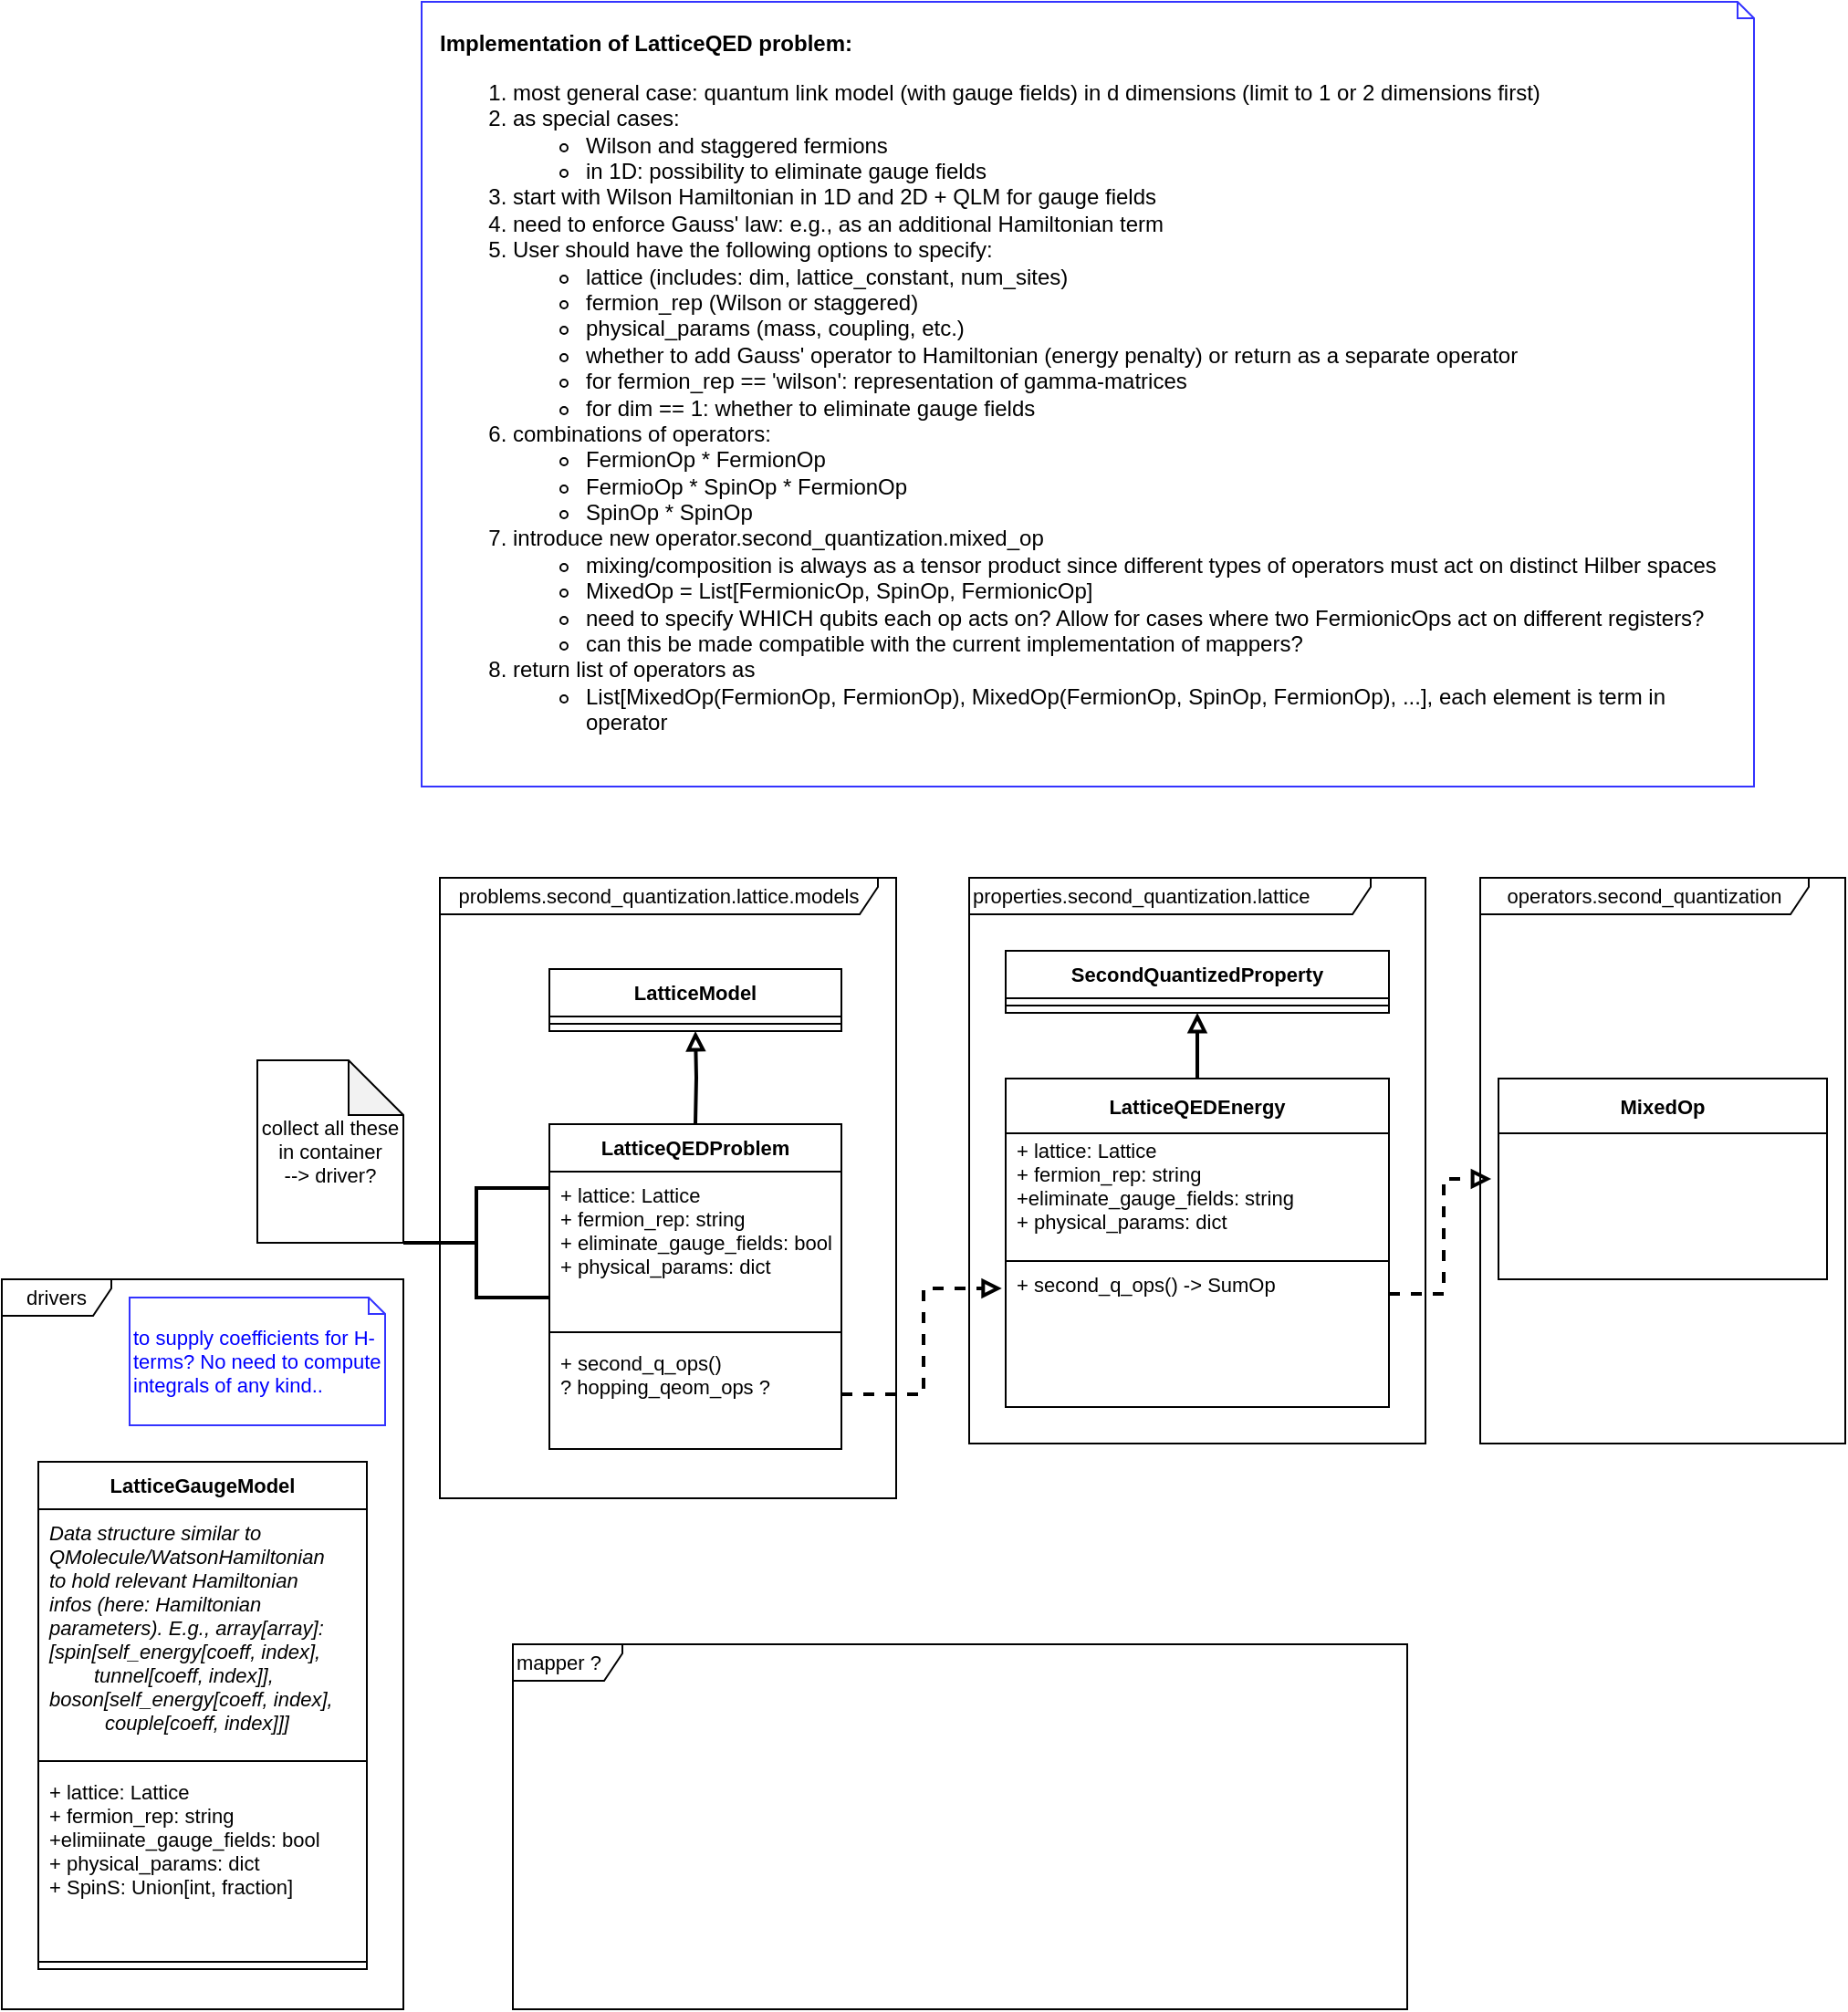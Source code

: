 <mxfile version="16.4.7"><diagram id="j0Lpsr8uhZviz2nrBm9l" name="Page-1"><mxGraphModel dx="1468" dy="1175" grid="1" gridSize="10" guides="1" tooltips="1" connect="1" arrows="1" fold="1" page="0" pageScale="1" pageWidth="850" pageHeight="1100" math="0" shadow="0"><root><mxCell id="0"/><mxCell id="1" parent="0"/><mxCell id="GQAy2RRXzXNglXdL1GD--22" value="&lt;font style=&quot;font-size: 11px&quot;&gt;properties&lt;/font&gt;.second_quantization.lattice" style="shape=umlFrame;whiteSpace=wrap;html=1;fontSize=11;align=left;width=220;height=20;" parent="1" vertex="1"><mxGeometry x="320" y="250" width="250" height="310" as="geometry"/></mxCell><mxCell id="TK1HC9DKqTdFlWaWyGcT-53" value="drivers" style="shape=umlFrame;whiteSpace=wrap;html=1;width=60;height=20;fontSize=11;" parent="1" vertex="1"><mxGeometry x="-210" y="470" width="220" height="400" as="geometry"/></mxCell><mxCell id="TK1HC9DKqTdFlWaWyGcT-1" value="problems.second_quantization.lattice.models" style="shape=umlFrame;whiteSpace=wrap;html=1;width=240;height=20;fontSize=11;" parent="1" vertex="1"><mxGeometry x="30" y="250" width="250" height="340" as="geometry"/></mxCell><mxCell id="TK1HC9DKqTdFlWaWyGcT-2" value="LatticeModel" style="swimlane;fontStyle=1;align=center;verticalAlign=top;childLayout=stackLayout;horizontal=1;startSize=26;horizontalStack=0;resizeParent=1;resizeParentMax=0;resizeLast=0;collapsible=1;marginBottom=0;fontSize=11;" parent="1" vertex="1"><mxGeometry x="90" y="300" width="160" height="34" as="geometry"/></mxCell><mxCell id="TK1HC9DKqTdFlWaWyGcT-4" value="" style="line;strokeWidth=1;fillColor=none;align=left;verticalAlign=middle;spacingTop=-1;spacingLeft=3;spacingRight=3;rotatable=0;labelPosition=right;points=[];portConstraint=eastwest;fontSize=11;" parent="TK1HC9DKqTdFlWaWyGcT-2" vertex="1"><mxGeometry y="26" width="160" height="8" as="geometry"/></mxCell><mxCell id="TK1HC9DKqTdFlWaWyGcT-12" style="edgeStyle=orthogonalEdgeStyle;rounded=0;orthogonalLoop=1;jettySize=auto;html=1;exitX=0.5;exitY=0;exitDx=0;exitDy=0;entryX=0.5;entryY=1;entryDx=0;entryDy=0;endArrow=block;endFill=0;strokeWidth=2;startSize=6;jumpSize=6;jumpStyle=none;fontSize=11;" parent="1" target="TK1HC9DKqTdFlWaWyGcT-2" edge="1"><mxGeometry relative="1" as="geometry"><mxPoint x="170" y="385" as="sourcePoint"/></mxGeometry></mxCell><mxCell id="TK1HC9DKqTdFlWaWyGcT-6" value="LatticeQEDProblem" style="swimlane;fontStyle=1;align=center;verticalAlign=top;childLayout=stackLayout;horizontal=1;startSize=26;horizontalStack=0;resizeParent=1;resizeParentMax=0;resizeLast=0;collapsible=1;marginBottom=0;fontSize=11;" parent="1" vertex="1"><mxGeometry x="90" y="385" width="160" height="178" as="geometry"/></mxCell><mxCell id="TK1HC9DKqTdFlWaWyGcT-58" value="+ lattice: Lattice&#xA;+ fermion_rep: string&#xA;+ eliminate_gauge_fields: bool&#xA;+ physical_params: dict&#xA;&#xA;&#xA;" style="text;strokeColor=none;fillColor=none;align=left;verticalAlign=top;spacingLeft=4;spacingRight=4;overflow=hidden;rotatable=0;points=[[0,0.5],[1,0.5]];portConstraint=eastwest;fontSize=11;fontStyle=0;horizontal=1;" parent="TK1HC9DKqTdFlWaWyGcT-6" vertex="1"><mxGeometry y="26" width="160" height="84" as="geometry"/></mxCell><mxCell id="TK1HC9DKqTdFlWaWyGcT-8" value="" style="line;strokeWidth=1;fillColor=none;align=left;verticalAlign=middle;spacingTop=-1;spacingLeft=3;spacingRight=3;rotatable=0;labelPosition=right;points=[];portConstraint=eastwest;fontSize=11;" parent="TK1HC9DKqTdFlWaWyGcT-6" vertex="1"><mxGeometry y="110" width="160" height="8" as="geometry"/></mxCell><mxCell id="GQAy2RRXzXNglXdL1GD--5" value="+ second_q_ops()&#xA;? hopping_qeom_ops ?" style="text;strokeColor=none;fillColor=none;align=left;verticalAlign=top;spacingLeft=4;spacingRight=4;overflow=hidden;rotatable=0;points=[[0,0.5],[1,0.5]];portConstraint=eastwest;fontSize=11;" parent="TK1HC9DKqTdFlWaWyGcT-6" vertex="1"><mxGeometry y="118" width="160" height="60" as="geometry"/></mxCell><mxCell id="GQAy2RRXzXNglXdL1GD--14" style="edgeStyle=orthogonalEdgeStyle;rounded=0;orthogonalLoop=1;jettySize=auto;html=1;entryX=0.5;entryY=1;entryDx=0;entryDy=0;endArrow=block;endFill=0;strokeWidth=2;fontSize=11;exitX=0.5;exitY=0;exitDx=0;exitDy=0;" parent="1" source="qxIVma_ptqy1khq3_-7g-3" target="GQAy2RRXzXNglXdL1GD--10" edge="1"><mxGeometry relative="1" as="geometry"><mxPoint x="445" y="370" as="sourcePoint"/></mxGeometry></mxCell><mxCell id="GQAy2RRXzXNglXdL1GD--10" value="SecondQuantizedProperty" style="swimlane;fontStyle=1;align=center;verticalAlign=top;childLayout=stackLayout;horizontal=1;startSize=26;horizontalStack=0;resizeParent=1;resizeParentMax=0;resizeLast=0;collapsible=1;marginBottom=0;fontSize=11;" parent="1" vertex="1"><mxGeometry x="340" y="290" width="210" height="34" as="geometry"/></mxCell><mxCell id="GQAy2RRXzXNglXdL1GD--12" value="" style="line;strokeWidth=1;fillColor=none;align=left;verticalAlign=middle;spacingTop=-1;spacingLeft=3;spacingRight=3;rotatable=0;labelPosition=right;points=[];portConstraint=eastwest;fontSize=11;" parent="GQAy2RRXzXNglXdL1GD--10" vertex="1"><mxGeometry y="26" width="210" height="8" as="geometry"/></mxCell><mxCell id="GQAy2RRXzXNglXdL1GD--15" style="edgeStyle=orthogonalEdgeStyle;rounded=0;orthogonalLoop=1;jettySize=auto;html=1;endArrow=block;endFill=0;strokeWidth=2;fontSize=11;exitX=1;exitY=0.5;exitDx=0;exitDy=0;entryX=-0.01;entryY=0.188;entryDx=0;entryDy=0;entryPerimeter=0;dashed=1;" parent="1" source="GQAy2RRXzXNglXdL1GD--5" target="qxIVma_ptqy1khq3_-7g-6" edge="1"><mxGeometry relative="1" as="geometry"><mxPoint x="194" y="440" as="sourcePoint"/><Array as="points"/><mxPoint x="350" y="478" as="targetPoint"/></mxGeometry></mxCell><mxCell id="GQAy2RRXzXNglXdL1GD--16" value="&lt;div&gt;&lt;b&gt;Implementation of LatticeQED problem:&lt;/b&gt;&lt;/div&gt;&lt;div&gt;&lt;ol&gt;&lt;li&gt;most general case: quantum link model (with gauge fields) in d dimensions (limit to 1 or 2 dimensions first)&lt;/li&gt;&lt;li&gt;as special cases:&lt;br&gt;&lt;ul&gt;&lt;li&gt;Wilson and staggered fermions&lt;/li&gt;&lt;li&gt;in 1D: possibility to eliminate gauge fields&lt;/li&gt;&lt;/ul&gt;&lt;/li&gt;&lt;li&gt;start with Wilson Hamiltonian in 1D and 2D + QLM for gauge fields&lt;/li&gt;&lt;li&gt;need to enforce Gauss' law: e.g., as an additional Hamiltonian term&lt;/li&gt;&lt;li&gt;User should have the following options to specify:&lt;br&gt;&lt;ul&gt;&lt;li&gt;lattice (includes: dim, lattice_constant, num_sites)&lt;/li&gt;&lt;li&gt;fermion_rep (Wilson or staggered)&lt;/li&gt;&lt;li&gt;physical_params (mass, coupling, etc.)&lt;/li&gt;&lt;li&gt;whether to add Gauss' operator to Hamiltonian (energy penalty) or return as a separate operator&lt;/li&gt;&lt;li&gt;for fermion_rep == 'wilson': representation of gamma-matrices&lt;br&gt;&lt;/li&gt;&lt;li&gt;for dim == 1: whether to eliminate gauge fields&lt;br&gt;&lt;/li&gt;&lt;/ul&gt;&lt;/li&gt;&lt;li&gt;combinations of operators:&lt;br&gt;&lt;ul&gt;&lt;li&gt;FermionOp * FermionOp&lt;/li&gt;&lt;li&gt;FermioOp * SpinOp * FermionOp&lt;/li&gt;&lt;li&gt;SpinOp * SpinOp&lt;/li&gt;&lt;/ul&gt;&lt;/li&gt;&lt;li&gt;introduce new operator.second_quantization.mixed_op&lt;br&gt;&lt;ul&gt;&lt;li&gt;mixing/composition is always as a tensor product since different types of operators must act on distinct Hilber spaces&lt;/li&gt;&lt;li&gt;MixedOp = List[FermionicOp, SpinOp, FermionicOp]&lt;/li&gt;&lt;li&gt;need to specify WHICH qubits each op acts on? Allow for cases where two FermionicOps act on different registers?&lt;/li&gt;&lt;li&gt;can this be made compatible with the current implementation of mappers?&lt;br&gt;&lt;/li&gt;&lt;/ul&gt;&lt;/li&gt;&lt;li&gt;return list of operators as&lt;br&gt;&lt;ul&gt;&lt;li&gt;List[MixedOp(FermionOp, FermionOp), MixedOp(FermionOp, SpinOp, FermionOp), ...], each element is term in operator&lt;/li&gt;&lt;/ul&gt;&lt;/li&gt;&lt;/ol&gt;&lt;/div&gt;" style="shape=note;size=9;whiteSpace=wrap;html=1;strokeColor=#3333FF;align=left;perimeterSpacing=0;spacingLeft=10;spacingTop=10;spacingBottom=10;spacingRight=10;spacing=0;" parent="1" vertex="1"><mxGeometry x="20" y="-230" width="730" height="430" as="geometry"/></mxCell><mxCell id="GQAy2RRXzXNglXdL1GD--18" value="&lt;div style=&quot;font-size: 11px;&quot;&gt;&lt;font style=&quot;font-size: 11px;&quot; color=&quot;#0000FF&quot;&gt;to supply coefficients for H-terms? No need to compute integrals of any kind.. &lt;br style=&quot;font-size: 11px;&quot;&gt;&lt;/font&gt;&lt;/div&gt;" style="shape=note;size=9;whiteSpace=wrap;html=1;strokeColor=#3333FF;align=left;fontSize=11;" parent="1" vertex="1"><mxGeometry x="-140" y="480" width="140" height="70" as="geometry"/></mxCell><mxCell id="PQcMw9dt6dC3_Z6IxtEI-5" value="LatticeGaugeModel" style="swimlane;fontStyle=1;align=center;verticalAlign=top;childLayout=stackLayout;horizontal=1;startSize=26;horizontalStack=0;resizeParent=1;resizeParentMax=0;resizeLast=0;collapsible=1;marginBottom=0;fontSize=11;strokeColor=#000000;" parent="1" vertex="1"><mxGeometry x="-190" y="570" width="180" height="278" as="geometry"/></mxCell><mxCell id="PQcMw9dt6dC3_Z6IxtEI-6" value="Data structure similar to&#xA;QMolecule/WatsonHamiltonian&#xA;to hold relevant Hamiltonian&#xA;infos (here: Hamiltonian&#xA;parameters). E.g., array[array]:&#xA;[spin[self_energy[coeff, index],&#xA;        tunnel[coeff, index]],&#xA;boson[self_energy[coeff, index],&#xA;          couple[coeff, index]]]" style="text;strokeColor=none;fillColor=none;align=left;verticalAlign=top;spacingLeft=4;spacingRight=4;overflow=hidden;rotatable=0;points=[[0,0.5],[1,0.5]];portConstraint=eastwest;fontStyle=2;fontSize=11;" parent="PQcMw9dt6dC3_Z6IxtEI-5" vertex="1"><mxGeometry y="26" width="180" height="134" as="geometry"/></mxCell><mxCell id="PQcMw9dt6dC3_Z6IxtEI-7" value="" style="line;strokeWidth=1;fillColor=none;align=left;verticalAlign=middle;spacingTop=-1;spacingLeft=3;spacingRight=3;rotatable=0;labelPosition=right;points=[];portConstraint=eastwest;fontSize=11;" parent="PQcMw9dt6dC3_Z6IxtEI-5" vertex="1"><mxGeometry y="160" width="180" height="8" as="geometry"/></mxCell><mxCell id="PQcMw9dt6dC3_Z6IxtEI-8" value="+ lattice: Lattice&#xA;+ fermion_rep: string&#xA;+elimiinate_gauge_fields: bool&#xA;+ physical_params: dict&#xA;+ SpinS: Union[int, fraction]&#xA;&#xA;" style="text;strokeColor=none;fillColor=none;align=left;verticalAlign=top;spacingLeft=4;spacingRight=4;overflow=hidden;rotatable=0;points=[[0,0.5],[1,0.5]];portConstraint=eastwest;fontSize=11;" parent="PQcMw9dt6dC3_Z6IxtEI-5" vertex="1"><mxGeometry y="168" width="180" height="102" as="geometry"/></mxCell><mxCell id="PQcMw9dt6dC3_Z6IxtEI-17" value="" style="line;strokeWidth=1;fillColor=none;align=left;verticalAlign=middle;spacingTop=-1;spacingLeft=3;spacingRight=3;rotatable=0;labelPosition=right;points=[];portConstraint=eastwest;fontSize=11;" parent="PQcMw9dt6dC3_Z6IxtEI-5" vertex="1"><mxGeometry y="270" width="180" height="8" as="geometry"/></mxCell><mxCell id="PQcMw9dt6dC3_Z6IxtEI-19" value="mapper ?" style="shape=umlFrame;whiteSpace=wrap;html=1;fontSize=11;strokeColor=#000000;align=left;width=60;height=20;" parent="1" vertex="1"><mxGeometry x="70" y="670" width="490" height="200" as="geometry"/></mxCell><mxCell id="qxIVma_ptqy1khq3_-7g-3" value="LatticeQEDEnergy" style="swimlane;fontStyle=1;childLayout=stackLayout;horizontal=1;startSize=30;horizontalStack=0;resizeParent=1;resizeParentMax=0;resizeLast=0;collapsible=1;marginBottom=0;fontSize=11;" vertex="1" parent="1"><mxGeometry x="340" y="360" width="210" height="180" as="geometry"/></mxCell><mxCell id="qxIVma_ptqy1khq3_-7g-4" value="+ lattice: Lattice&#xA;+ fermion_rep: string&#xA;+eliminate_gauge_fields: string&#xA;+ physical_params: dict&#xA;" style="text;strokeColor=none;fillColor=none;align=left;verticalAlign=middle;spacingLeft=4;spacingRight=4;overflow=hidden;points=[[0,0.5],[1,0.5]];portConstraint=eastwest;rotatable=0;fontSize=11;" vertex="1" parent="qxIVma_ptqy1khq3_-7g-3"><mxGeometry y="30" width="210" height="70" as="geometry"/></mxCell><mxCell id="qxIVma_ptqy1khq3_-7g-6" value="+ second_q_ops() -&gt; SumOp" style="text;strokeColor=default;fillColor=none;align=left;verticalAlign=top;spacingLeft=4;spacingRight=4;overflow=hidden;points=[[0,0.5],[1,0.5]];portConstraint=eastwest;rotatable=0;fontSize=11;labelPosition=center;verticalLabelPosition=middle;" vertex="1" parent="qxIVma_ptqy1khq3_-7g-3"><mxGeometry y="100" width="210" height="80" as="geometry"/></mxCell><mxCell id="qxIVma_ptqy1khq3_-7g-7" value="" style="strokeWidth=2;html=1;shape=mxgraph.flowchart.annotation_2;align=left;labelPosition=right;pointerEvents=1;fontSize=11;" vertex="1" parent="1"><mxGeometry x="10" y="420" width="80" height="60" as="geometry"/></mxCell><mxCell id="qxIVma_ptqy1khq3_-7g-8" value="collect all these in container&lt;br&gt;--&amp;gt; driver?" style="shape=note;whiteSpace=wrap;html=1;backgroundOutline=1;darkOpacity=0.05;fontSize=11;strokeColor=default;" vertex="1" parent="1"><mxGeometry x="-70" y="350" width="80" height="100" as="geometry"/></mxCell><mxCell id="qxIVma_ptqy1khq3_-7g-11" value="operators.second_quantization" style="shape=umlFrame;whiteSpace=wrap;html=1;width=180;height=20;fontSize=11;" vertex="1" parent="1"><mxGeometry x="600" y="250" width="200" height="310" as="geometry"/></mxCell><mxCell id="qxIVma_ptqy1khq3_-7g-12" value="MixedOp" style="swimlane;fontStyle=1;childLayout=stackLayout;horizontal=1;startSize=30;horizontalStack=0;resizeParent=1;resizeParentMax=0;resizeLast=0;collapsible=1;marginBottom=0;fontSize=11;" vertex="1" parent="1"><mxGeometry x="610" y="360" width="180" height="110" as="geometry"/></mxCell><mxCell id="qxIVma_ptqy1khq3_-7g-14" value="" style="text;strokeColor=default;fillColor=none;align=left;verticalAlign=top;spacingLeft=4;spacingRight=4;overflow=hidden;points=[[0,0.5],[1,0.5]];portConstraint=eastwest;rotatable=0;fontSize=11;labelPosition=center;verticalLabelPosition=middle;" vertex="1" parent="qxIVma_ptqy1khq3_-7g-12"><mxGeometry y="30" width="180" height="80" as="geometry"/></mxCell><mxCell id="qxIVma_ptqy1khq3_-7g-16" style="edgeStyle=orthogonalEdgeStyle;rounded=0;orthogonalLoop=1;jettySize=auto;html=1;endArrow=block;endFill=0;strokeWidth=2;fontSize=11;entryX=-0.022;entryY=0.313;entryDx=0;entryDy=0;entryPerimeter=0;dashed=1;" edge="1" parent="1" target="qxIVma_ptqy1khq3_-7g-14"><mxGeometry relative="1" as="geometry"><mxPoint x="550" y="478" as="sourcePoint"/><Array as="points"><mxPoint x="580" y="478"/><mxPoint x="580" y="415"/></Array><mxPoint x="637.9" y="420.0" as="targetPoint"/></mxGeometry></mxCell></root></mxGraphModel></diagram></mxfile>